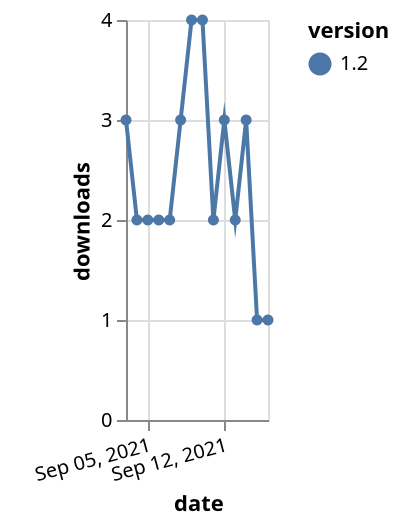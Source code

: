 {"$schema": "https://vega.github.io/schema/vega-lite/v5.json", "description": "A simple bar chart with embedded data.", "data": {"values": [{"date": "2021-09-03", "total": 2771, "delta": 3, "version": "1.2"}, {"date": "2021-09-04", "total": 2773, "delta": 2, "version": "1.2"}, {"date": "2021-09-05", "total": 2775, "delta": 2, "version": "1.2"}, {"date": "2021-09-06", "total": 2777, "delta": 2, "version": "1.2"}, {"date": "2021-09-07", "total": 2779, "delta": 2, "version": "1.2"}, {"date": "2021-09-08", "total": 2782, "delta": 3, "version": "1.2"}, {"date": "2021-09-09", "total": 2786, "delta": 4, "version": "1.2"}, {"date": "2021-09-10", "total": 2790, "delta": 4, "version": "1.2"}, {"date": "2021-09-11", "total": 2792, "delta": 2, "version": "1.2"}, {"date": "2021-09-12", "total": 2795, "delta": 3, "version": "1.2"}, {"date": "2021-09-13", "total": 2797, "delta": 2, "version": "1.2"}, {"date": "2021-09-14", "total": 2800, "delta": 3, "version": "1.2"}, {"date": "2021-09-15", "total": 2801, "delta": 1, "version": "1.2"}, {"date": "2021-09-16", "total": 2802, "delta": 1, "version": "1.2"}]}, "width": "container", "mark": {"type": "line", "point": {"filled": true}}, "encoding": {"x": {"field": "date", "type": "temporal", "timeUnit": "yearmonthdate", "title": "date", "axis": {"labelAngle": -15}}, "y": {"field": "delta", "type": "quantitative", "title": "downloads"}, "color": {"field": "version", "type": "nominal"}, "tooltip": {"field": "delta"}}}